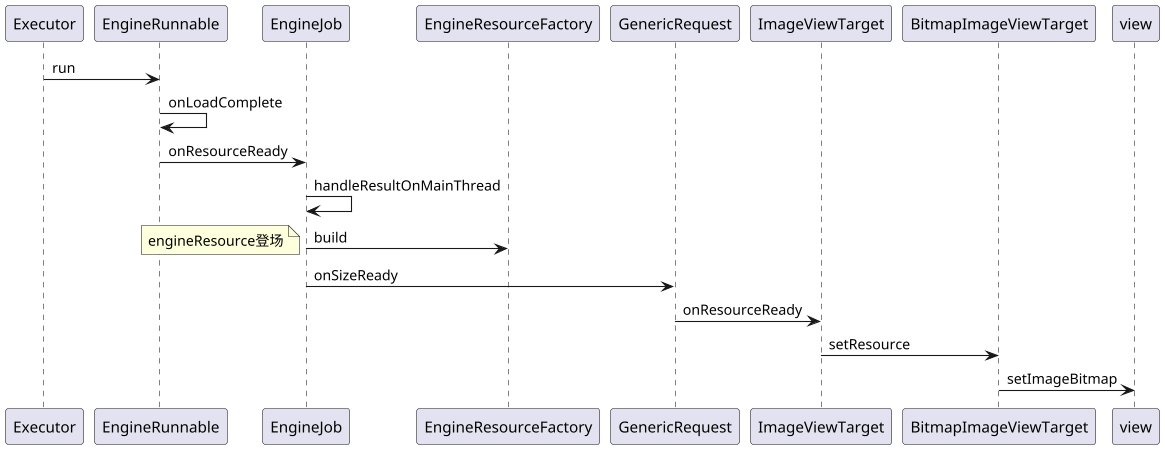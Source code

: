 @startuml
scale 450 height
'Alice -> Bob: Authentication Request
'Bob --> Alice: Authentication Response
'
'Alice -> Bob: Another authentication Request
'Alice <-- Bob: another authentication Response
Executor ->EngineRunnable:run
EngineRunnable ->EngineRunnable:onLoadComplete
EngineRunnable->EngineJob:onResourceReady
EngineJob->EngineJob:handleResultOnMainThread
EngineJob->EngineResourceFactory:build
note left:engineResource登场\

EngineJob->GenericRequest:onSizeReady
GenericRequest->ImageViewTarget:onResourceReady
ImageViewTarget->BitmapImageViewTarget:setResource
BitmapImageViewTarget->view:setImageBitmap
@enduml